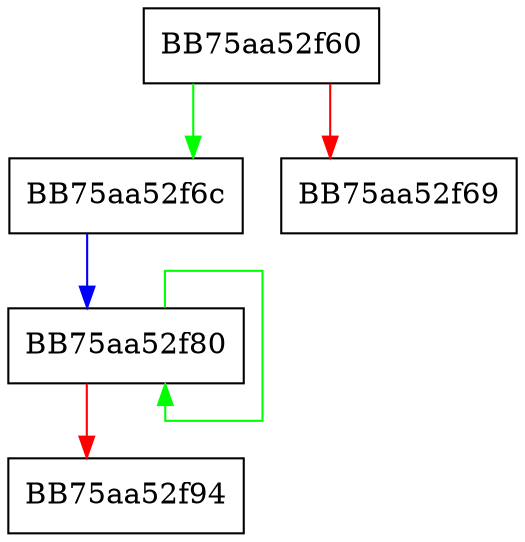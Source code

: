 digraph InitializeContext {
  node [shape="box"];
  graph [splines=ortho];
  BB75aa52f60 -> BB75aa52f6c [color="green"];
  BB75aa52f60 -> BB75aa52f69 [color="red"];
  BB75aa52f6c -> BB75aa52f80 [color="blue"];
  BB75aa52f80 -> BB75aa52f80 [color="green"];
  BB75aa52f80 -> BB75aa52f94 [color="red"];
}
